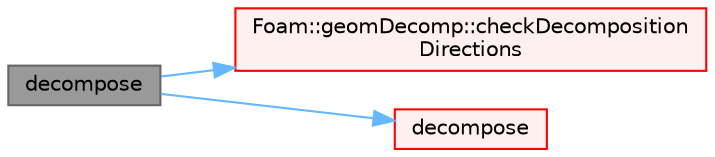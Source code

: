 digraph "decompose"
{
 // LATEX_PDF_SIZE
  bgcolor="transparent";
  edge [fontname=Helvetica,fontsize=10,labelfontname=Helvetica,labelfontsize=10];
  node [fontname=Helvetica,fontsize=10,shape=box,height=0.2,width=0.4];
  rankdir="LR";
  Node1 [id="Node000001",label="decompose",height=0.2,width=0.4,color="gray40", fillcolor="grey60", style="filled", fontcolor="black",tooltip=" "];
  Node1 -> Node2 [id="edge1_Node000001_Node000002",color="steelblue1",style="solid",tooltip=" "];
  Node2 [id="Node000002",label="Foam::geomDecomp::checkDecomposition\lDirections",height=0.2,width=0.4,color="red", fillcolor="#FFF0F0", style="filled",URL="$classFoam_1_1geomDecomp.html#ac821e6629a7d319970de222d87544c58",tooltip=" "];
  Node1 -> Node7 [id="edge2_Node000001_Node000007",color="steelblue1",style="solid",tooltip=" "];
  Node7 [id="Node000007",label="decompose",height=0.2,width=0.4,color="red", fillcolor="#FFF0F0", style="filled",URL="$classFoam_1_1hierarchGeomDecomp.html#ab67e6258332a6c099ae2547125401a9b",tooltip=" "];
}
